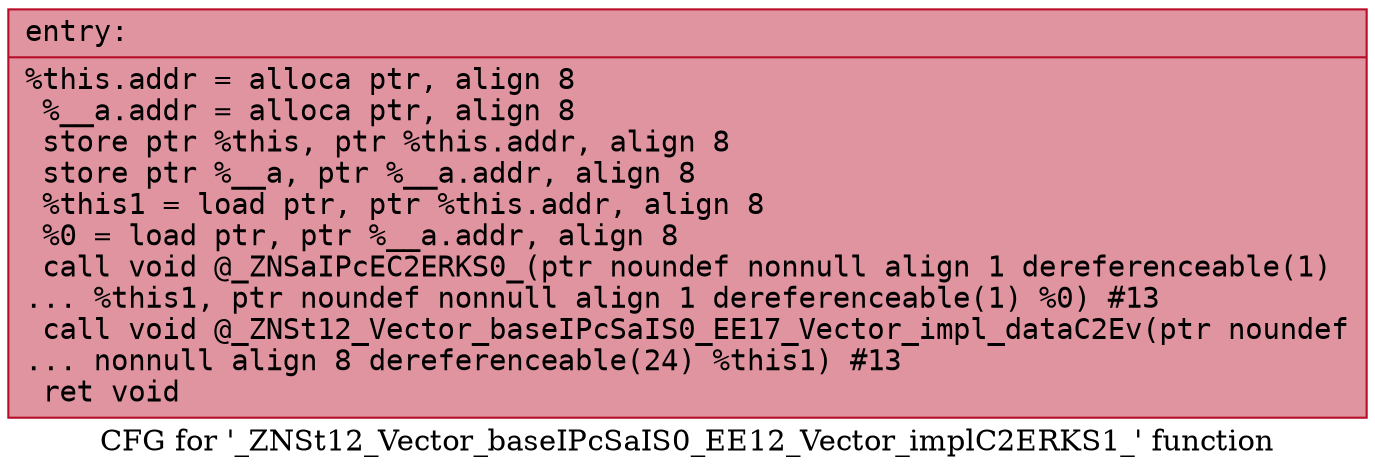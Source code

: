 digraph "CFG for '_ZNSt12_Vector_baseIPcSaIS0_EE12_Vector_implC2ERKS1_' function" {
	label="CFG for '_ZNSt12_Vector_baseIPcSaIS0_EE12_Vector_implC2ERKS1_' function";

	Node0x561f1654b230 [shape=record,color="#b70d28ff", style=filled, fillcolor="#b70d2870" fontname="Courier",label="{entry:\l|  %this.addr = alloca ptr, align 8\l  %__a.addr = alloca ptr, align 8\l  store ptr %this, ptr %this.addr, align 8\l  store ptr %__a, ptr %__a.addr, align 8\l  %this1 = load ptr, ptr %this.addr, align 8\l  %0 = load ptr, ptr %__a.addr, align 8\l  call void @_ZNSaIPcEC2ERKS0_(ptr noundef nonnull align 1 dereferenceable(1)\l... %this1, ptr noundef nonnull align 1 dereferenceable(1) %0) #13\l  call void @_ZNSt12_Vector_baseIPcSaIS0_EE17_Vector_impl_dataC2Ev(ptr noundef\l... nonnull align 8 dereferenceable(24) %this1) #13\l  ret void\l}"];
}
